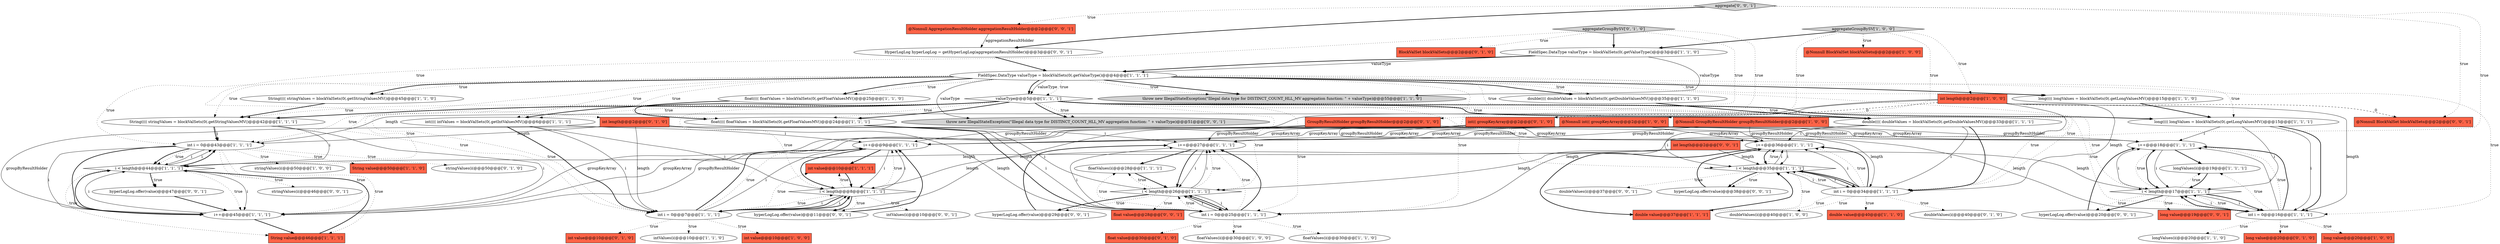 digraph {
27 [style = filled, label = "long(((( longValues = blockValSets(0(.getLongValuesMV()@@@15@@@['1', '1', '0']", fillcolor = white, shape = ellipse image = "AAA0AAABBB1BBB"];
31 [style = filled, label = "int length@@@2@@@['1', '0', '0']", fillcolor = tomato, shape = box image = "AAA1AAABBB1BBB"];
6 [style = filled, label = "@Nonnull int(( groupKeyArray@@@2@@@['1', '0', '0']", fillcolor = tomato, shape = box image = "AAA0AAABBB1BBB"];
9 [style = filled, label = "floatValues(i(@@@28@@@['1', '1', '1']", fillcolor = white, shape = ellipse image = "AAA0AAABBB1BBB"];
15 [style = filled, label = "i < length@@@35@@@['1', '1', '1']", fillcolor = white, shape = diamond image = "AAA0AAABBB1BBB"];
40 [style = filled, label = "int value@@@10@@@['1', '1', '1']", fillcolor = tomato, shape = box image = "AAA0AAABBB1BBB"];
35 [style = filled, label = "int i = 0@@@43@@@['1', '1', '1']", fillcolor = white, shape = ellipse image = "AAA0AAABBB1BBB"];
41 [style = filled, label = "long(((( longValues = blockValSets(0(.getLongValuesMV()@@@15@@@['1', '1', '1']", fillcolor = white, shape = ellipse image = "AAA0AAABBB1BBB"];
55 [style = filled, label = "int(( groupKeyArray@@@2@@@['0', '1', '0']", fillcolor = tomato, shape = box image = "AAA1AAABBB2BBB"];
54 [style = filled, label = "int value@@@10@@@['0', '1', '0']", fillcolor = tomato, shape = box image = "AAA0AAABBB2BBB"];
58 [style = filled, label = "int length@@@2@@@['0', '0', '1']", fillcolor = tomato, shape = box image = "AAA0AAABBB3BBB"];
18 [style = filled, label = "i < length@@@44@@@['1', '1', '1']", fillcolor = white, shape = diamond image = "AAA0AAABBB1BBB"];
72 [style = filled, label = "hyperLogLog.offer(value)@@@47@@@['0', '0', '1']", fillcolor = white, shape = ellipse image = "AAA0AAABBB3BBB"];
1 [style = filled, label = "FieldSpec.DataType valueType = blockValSets(0(.getValueType()@@@4@@@['1', '1', '1']", fillcolor = white, shape = ellipse image = "AAA0AAABBB1BBB"];
59 [style = filled, label = "@Nonnull AggregationResultHolder aggregationResultHolder@@@2@@@['0', '0', '1']", fillcolor = tomato, shape = box image = "AAA0AAABBB3BBB"];
71 [style = filled, label = "aggregate['0', '0', '1']", fillcolor = lightgray, shape = diamond image = "AAA0AAABBB3BBB"];
70 [style = filled, label = "stringValues(i(@@@46@@@['0', '0', '1']", fillcolor = white, shape = ellipse image = "AAA0AAABBB3BBB"];
12 [style = filled, label = "i++@@@27@@@['1', '1', '1']", fillcolor = white, shape = ellipse image = "AAA0AAABBB1BBB"];
24 [style = filled, label = "String(((( stringValues = blockValSets(0(.getStringValuesMV()@@@45@@@['1', '1', '0']", fillcolor = white, shape = ellipse image = "AAA0AAABBB1BBB"];
39 [style = filled, label = "intValues(i(@@@10@@@['1', '1', '0']", fillcolor = white, shape = ellipse image = "AAA0AAABBB1BBB"];
45 [style = filled, label = "String(((( stringValues = blockValSets(0(.getStringValuesMV()@@@42@@@['1', '1', '1']", fillcolor = white, shape = ellipse image = "AAA0AAABBB1BBB"];
11 [style = filled, label = "i < length@@@8@@@['1', '1', '1']", fillcolor = white, shape = diamond image = "AAA0AAABBB1BBB"];
3 [style = filled, label = "double(((( doubleValues = blockValSets(0(.getDoubleValuesMV()@@@33@@@['1', '1', '1']", fillcolor = white, shape = ellipse image = "AAA0AAABBB1BBB"];
57 [style = filled, label = "aggregateGroupBySV['0', '1', '0']", fillcolor = lightgray, shape = diamond image = "AAA0AAABBB2BBB"];
53 [style = filled, label = "BlockValSet blockValSets@@@2@@@['0', '1', '0']", fillcolor = tomato, shape = box image = "AAA0AAABBB2BBB"];
64 [style = filled, label = "long value@@@19@@@['0', '0', '1']", fillcolor = tomato, shape = box image = "AAA0AAABBB3BBB"];
69 [style = filled, label = "hyperLogLog.offer(value)@@@38@@@['0', '0', '1']", fillcolor = white, shape = ellipse image = "AAA0AAABBB3BBB"];
30 [style = filled, label = "double value@@@37@@@['1', '1', '1']", fillcolor = tomato, shape = box image = "AAA0AAABBB1BBB"];
14 [style = filled, label = "i++@@@18@@@['1', '1', '1']", fillcolor = white, shape = ellipse image = "AAA0AAABBB1BBB"];
50 [style = filled, label = "GroupByResultHolder groupByResultHolder@@@2@@@['0', '1', '0']", fillcolor = tomato, shape = box image = "AAA0AAABBB2BBB"];
13 [style = filled, label = "doubleValues(i(@@@40@@@['1', '0', '0']", fillcolor = white, shape = ellipse image = "AAA0AAABBB1BBB"];
17 [style = filled, label = "double value@@@40@@@['1', '1', '0']", fillcolor = tomato, shape = box image = "AAA0AAABBB1BBB"];
37 [style = filled, label = "longValues(i(@@@19@@@['1', '1', '1']", fillcolor = white, shape = ellipse image = "AAA0AAABBB1BBB"];
34 [style = filled, label = "floatValues(i(@@@30@@@['1', '1', '0']", fillcolor = white, shape = ellipse image = "AAA0AAABBB1BBB"];
48 [style = filled, label = "float value@@@30@@@['0', '1', '0']", fillcolor = tomato, shape = box image = "AAA0AAABBB2BBB"];
26 [style = filled, label = "@Nonnull GroupByResultHolder groupByResultHolder@@@2@@@['1', '0', '0']", fillcolor = tomato, shape = box image = "AAA0AAABBB1BBB"];
23 [style = filled, label = "int i = 0@@@7@@@['1', '1', '1']", fillcolor = white, shape = ellipse image = "AAA0AAABBB1BBB"];
61 [style = filled, label = "float value@@@28@@@['0', '0', '1']", fillcolor = tomato, shape = box image = "AAA0AAABBB3BBB"];
0 [style = filled, label = "@Nonnull BlockValSet blockValSets@@@2@@@['1', '0', '0']", fillcolor = tomato, shape = box image = "AAA0AAABBB1BBB"];
19 [style = filled, label = "long value@@@20@@@['1', '0', '0']", fillcolor = tomato, shape = box image = "AAA0AAABBB1BBB"];
33 [style = filled, label = "int(((( intValues = blockValSets(0(.getIntValuesMV()@@@6@@@['1', '1', '1']", fillcolor = white, shape = ellipse image = "AAA0AAABBB1BBB"];
67 [style = filled, label = "hyperLogLog.offer(value)@@@29@@@['0', '0', '1']", fillcolor = white, shape = ellipse image = "AAA0AAABBB3BBB"];
63 [style = filled, label = "HyperLogLog hyperLogLog = getHyperLogLog(aggregationResultHolder)@@@3@@@['0', '0', '1']", fillcolor = white, shape = ellipse image = "AAA0AAABBB3BBB"];
60 [style = filled, label = "@Nonnull BlockValSet blockValSets@@@2@@@['0', '0', '1']", fillcolor = tomato, shape = box image = "AAA0AAABBB3BBB"];
25 [style = filled, label = "aggregateGroupBySV['1', '0', '0']", fillcolor = lightgray, shape = diamond image = "AAA0AAABBB1BBB"];
65 [style = filled, label = "doubleValues(i(@@@37@@@['0', '0', '1']", fillcolor = white, shape = ellipse image = "AAA0AAABBB3BBB"];
52 [style = filled, label = "int length@@@2@@@['0', '1', '0']", fillcolor = tomato, shape = box image = "AAA0AAABBB2BBB"];
5 [style = filled, label = "throw new IllegalStateException(\"Illegal data type for DISTINCT_COUNT_HLL_MV aggregation function: \" + valueType)@@@55@@@['1', '1', '0']", fillcolor = lightgray, shape = ellipse image = "AAA0AAABBB1BBB"];
8 [style = filled, label = "stringValues(i(@@@50@@@['1', '0', '0']", fillcolor = white, shape = ellipse image = "AAA0AAABBB1BBB"];
7 [style = filled, label = "i++@@@9@@@['1', '1', '1']", fillcolor = white, shape = ellipse image = "AAA0AAABBB1BBB"];
47 [style = filled, label = "i < length@@@17@@@['1', '1', '1']", fillcolor = white, shape = diamond image = "AAA0AAABBB1BBB"];
38 [style = filled, label = "longValues(i(@@@20@@@['1', '1', '0']", fillcolor = white, shape = ellipse image = "AAA0AAABBB1BBB"];
21 [style = filled, label = "i++@@@36@@@['1', '1', '1']", fillcolor = white, shape = ellipse image = "AAA0AAABBB1BBB"];
42 [style = filled, label = "i < length@@@26@@@['1', '1', '1']", fillcolor = white, shape = diamond image = "AAA0AAABBB1BBB"];
16 [style = filled, label = "i++@@@45@@@['1', '1', '1']", fillcolor = white, shape = ellipse image = "AAA0AAABBB1BBB"];
22 [style = filled, label = "String value@@@46@@@['1', '1', '1']", fillcolor = tomato, shape = box image = "AAA0AAABBB1BBB"];
28 [style = filled, label = "float(((( floatValues = blockValSets(0(.getFloatValuesMV()@@@24@@@['1', '1', '1']", fillcolor = white, shape = ellipse image = "AAA0AAABBB1BBB"];
2 [style = filled, label = "floatValues(i(@@@30@@@['1', '0', '0']", fillcolor = white, shape = ellipse image = "AAA0AAABBB1BBB"];
10 [style = filled, label = "float(((( floatValues = blockValSets(0(.getFloatValuesMV()@@@25@@@['1', '1', '0']", fillcolor = white, shape = ellipse image = "AAA0AAABBB1BBB"];
44 [style = filled, label = "int i = 0@@@25@@@['1', '1', '1']", fillcolor = white, shape = ellipse image = "AAA0AAABBB1BBB"];
49 [style = filled, label = "long value@@@20@@@['0', '1', '0']", fillcolor = tomato, shape = box image = "AAA0AAABBB2BBB"];
29 [style = filled, label = "int i = 0@@@16@@@['1', '1', '1']", fillcolor = white, shape = ellipse image = "AAA0AAABBB1BBB"];
20 [style = filled, label = "int value@@@10@@@['1', '0', '0']", fillcolor = tomato, shape = box image = "AAA0AAABBB1BBB"];
4 [style = filled, label = "int i = 0@@@34@@@['1', '1', '1']", fillcolor = white, shape = ellipse image = "AAA0AAABBB1BBB"];
43 [style = filled, label = "String value@@@50@@@['1', '1', '0']", fillcolor = tomato, shape = box image = "AAA0AAABBB1BBB"];
32 [style = filled, label = "double(((( doubleValues = blockValSets(0(.getDoubleValuesMV()@@@35@@@['1', '1', '0']", fillcolor = white, shape = ellipse image = "AAA0AAABBB1BBB"];
46 [style = filled, label = "valueType@@@5@@@['1', '1', '1']", fillcolor = white, shape = diamond image = "AAA0AAABBB1BBB"];
56 [style = filled, label = "doubleValues(i(@@@40@@@['0', '1', '0']", fillcolor = white, shape = ellipse image = "AAA0AAABBB2BBB"];
73 [style = filled, label = "hyperLogLog.offer(value)@@@11@@@['0', '0', '1']", fillcolor = white, shape = ellipse image = "AAA0AAABBB3BBB"];
36 [style = filled, label = "FieldSpec.DataType valueType = blockValSets(0(.getValueType()@@@3@@@['1', '1', '0']", fillcolor = white, shape = ellipse image = "AAA0AAABBB1BBB"];
68 [style = filled, label = "throw new IllegalStateException(\"Illegal data type for DISTINCT_COUNT_HLL_MV aggregation function: \" + valueType)@@@51@@@['0', '0', '1']", fillcolor = lightgray, shape = ellipse image = "AAA0AAABBB3BBB"];
66 [style = filled, label = "intValues(i(@@@10@@@['0', '0', '1']", fillcolor = white, shape = ellipse image = "AAA0AAABBB3BBB"];
51 [style = filled, label = "stringValues(i(@@@50@@@['0', '1', '0']", fillcolor = white, shape = ellipse image = "AAA0AAABBB2BBB"];
62 [style = filled, label = "hyperLogLog.offer(value)@@@20@@@['0', '0', '1']", fillcolor = white, shape = ellipse image = "AAA0AAABBB3BBB"];
1->5 [style = bold, label=""];
62->14 [style = bold, label=""];
4->56 [style = dotted, label="true"];
69->21 [style = bold, label=""];
18->35 [style = solid, label="i"];
46->28 [style = dotted, label="true"];
46->68 [style = dotted, label="true"];
57->52 [style = dotted, label="true"];
35->51 [style = dotted, label="true"];
21->15 [style = bold, label=""];
4->15 [style = bold, label=""];
50->14 [style = solid, label="groupByResultHolder"];
1->27 [style = bold, label=""];
29->49 [style = dotted, label="true"];
23->11 [style = solid, label="i"];
3->15 [style = solid, label="i"];
15->4 [style = solid, label="i"];
29->14 [style = solid, label="i"];
11->40 [style = dotted, label="true"];
12->42 [style = bold, label=""];
21->30 [style = bold, label=""];
15->21 [style = dotted, label="true"];
6->12 [style = solid, label="groupKeyArray"];
12->9 [style = bold, label=""];
35->8 [style = dotted, label="true"];
44->12 [style = dotted, label="true"];
3->4 [style = bold, label=""];
47->37 [style = dotted, label="true"];
50->16 [style = solid, label="groupByResultHolder"];
71->60 [style = dotted, label="true"];
35->16 [style = dotted, label="true"];
4->30 [style = dotted, label="true"];
3->4 [style = solid, label="i"];
28->44 [style = solid, label="i"];
1->46 [style = bold, label=""];
71->63 [style = bold, label=""];
1->3 [style = dotted, label="true"];
31->35 [style = solid, label="length"];
11->66 [style = dotted, label="true"];
11->73 [style = dotted, label="true"];
15->30 [style = dotted, label="true"];
31->29 [style = solid, label="length"];
31->4 [style = solid, label="length"];
31->55 [style = dashed, label="0"];
40->11 [style = bold, label=""];
55->14 [style = solid, label="groupKeyArray"];
42->44 [style = bold, label=""];
45->16 [style = solid, label="i"];
42->67 [style = dotted, label="true"];
29->14 [style = dotted, label="true"];
4->15 [style = solid, label="i"];
44->34 [style = dotted, label="true"];
29->14 [style = bold, label=""];
18->35 [style = bold, label=""];
1->23 [style = dotted, label="true"];
42->67 [style = bold, label=""];
21->15 [style = solid, label="i"];
1->44 [style = dotted, label="true"];
35->22 [style = dotted, label="true"];
46->18 [style = dotted, label="true"];
32->3 [style = bold, label=""];
45->35 [style = bold, label=""];
4->17 [style = dotted, label="true"];
6->7 [style = solid, label="groupKeyArray"];
1->27 [style = dotted, label="true"];
44->9 [style = dotted, label="true"];
11->73 [style = bold, label=""];
72->16 [style = bold, label=""];
14->37 [style = bold, label=""];
15->21 [style = solid, label="i"];
29->47 [style = bold, label=""];
44->48 [style = dotted, label="true"];
26->12 [style = solid, label="groupByResultHolder"];
11->7 [style = dotted, label="true"];
58->15 [style = solid, label="length"];
41->29 [style = solid, label="i"];
1->35 [style = dotted, label="true"];
1->45 [style = dotted, label="true"];
7->11 [style = bold, label=""];
35->18 [style = bold, label=""];
46->29 [style = dotted, label="true"];
63->1 [style = bold, label=""];
18->16 [style = dotted, label="true"];
25->36 [style = bold, label=""];
33->11 [style = solid, label="i"];
46->3 [style = dotted, label="true"];
4->21 [style = bold, label=""];
3->21 [style = solid, label="i"];
15->69 [style = dotted, label="true"];
28->42 [style = solid, label="i"];
1->4 [style = dotted, label="true"];
46->33 [style = dotted, label="true"];
58->47 [style = solid, label="length"];
55->7 [style = solid, label="groupKeyArray"];
44->12 [style = bold, label=""];
1->41 [style = dotted, label="true"];
46->41 [style = bold, label=""];
1->32 [style = dotted, label="true"];
33->23 [style = bold, label=""];
23->40 [style = dotted, label="true"];
4->13 [style = dotted, label="true"];
22->18 [style = bold, label=""];
1->33 [style = dotted, label="true"];
33->7 [style = solid, label="i"];
35->16 [style = solid, label="i"];
57->50 [style = dotted, label="true"];
44->42 [style = dotted, label="true"];
36->5 [style = solid, label="valueType"];
44->2 [style = dotted, label="true"];
4->21 [style = solid, label="i"];
46->33 [style = bold, label=""];
25->6 [style = dotted, label="true"];
36->1 [style = solid, label="valueType"];
46->45 [style = dotted, label="true"];
1->32 [style = bold, label=""];
46->68 [style = bold, label=""];
31->44 [style = solid, label="length"];
23->7 [style = bold, label=""];
35->18 [style = dotted, label="true"];
26->14 [style = solid, label="groupByResultHolder"];
18->70 [style = dotted, label="true"];
18->72 [style = dotted, label="true"];
26->21 [style = solid, label="groupByResultHolder"];
25->26 [style = dotted, label="true"];
55->16 [style = solid, label="groupKeyArray"];
50->7 [style = solid, label="groupByResultHolder"];
1->28 [style = dotted, label="true"];
30->15 [style = bold, label=""];
29->19 [style = dotted, label="true"];
37->47 [style = bold, label=""];
1->46 [style = solid, label="valueType"];
44->42 [style = bold, label=""];
16->18 [style = bold, label=""];
42->61 [style = dotted, label="true"];
1->10 [style = dotted, label="true"];
9->42 [style = bold, label=""];
46->28 [style = bold, label=""];
46->35 [style = dotted, label="true"];
25->31 [style = dotted, label="true"];
26->16 [style = solid, label="groupByResultHolder"];
18->16 [style = solid, label="i"];
46->47 [style = dotted, label="true"];
71->58 [style = dotted, label="true"];
58->18 [style = solid, label="length"];
73->7 [style = bold, label=""];
67->12 [style = bold, label=""];
1->68 [style = solid, label="valueType"];
4->15 [style = dotted, label="true"];
23->7 [style = dotted, label="true"];
52->44 [style = solid, label="length"];
11->23 [style = solid, label="i"];
24->45 [style = bold, label=""];
47->62 [style = bold, label=""];
42->12 [style = solid, label="i"];
47->29 [style = solid, label="i"];
1->46 [style = dotted, label="true"];
45->35 [style = solid, label="i"];
47->29 [style = bold, label=""];
23->39 [style = dotted, label="true"];
4->21 [style = dotted, label="true"];
23->20 [style = dotted, label="true"];
57->53 [style = dotted, label="true"];
52->35 [style = solid, label="length"];
33->23 [style = solid, label="i"];
45->18 [style = solid, label="i"];
52->29 [style = solid, label="length"];
58->42 [style = solid, label="length"];
14->47 [style = bold, label=""];
31->60 [style = dashed, label="0"];
47->64 [style = dotted, label="true"];
29->47 [style = solid, label="i"];
18->72 [style = bold, label=""];
59->63 [style = solid, label="aggregationResultHolder"];
46->11 [style = dotted, label="true"];
23->11 [style = bold, label=""];
35->43 [style = dotted, label="true"];
15->65 [style = dotted, label="true"];
6->16 [style = solid, label="groupKeyArray"];
1->5 [style = dotted, label="true"];
28->12 [style = solid, label="i"];
7->40 [style = bold, label=""];
46->3 [style = bold, label=""];
18->22 [style = dotted, label="true"];
12->42 [style = solid, label="i"];
46->4 [style = dotted, label="true"];
26->7 [style = solid, label="groupByResultHolder"];
23->54 [style = dotted, label="true"];
35->16 [style = bold, label=""];
10->28 [style = bold, label=""];
46->23 [style = dotted, label="true"];
15->69 [style = bold, label=""];
47->62 [style = dotted, label="true"];
47->14 [style = solid, label="i"];
41->29 [style = bold, label=""];
1->24 [style = dotted, label="true"];
6->14 [style = solid, label="groupKeyArray"];
44->12 [style = solid, label="i"];
29->38 [style = dotted, label="true"];
11->7 [style = solid, label="i"];
25->0 [style = dotted, label="true"];
46->44 [style = dotted, label="true"];
55->21 [style = solid, label="groupKeyArray"];
16->18 [style = solid, label="i"];
44->42 [style = solid, label="i"];
29->37 [style = dotted, label="true"];
16->22 [style = bold, label=""];
46->41 [style = dotted, label="true"];
36->1 [style = bold, label=""];
71->59 [style = dotted, label="true"];
41->14 [style = solid, label="i"];
57->55 [style = dotted, label="true"];
42->44 [style = solid, label="i"];
1->29 [style = dotted, label="true"];
42->12 [style = dotted, label="true"];
29->47 [style = dotted, label="true"];
50->21 [style = solid, label="groupByResultHolder"];
35->18 [style = solid, label="i"];
1->24 [style = bold, label=""];
42->9 [style = dotted, label="true"];
27->41 [style = bold, label=""];
31->23 [style = solid, label="length"];
15->4 [style = bold, label=""];
57->36 [style = bold, label=""];
28->44 [style = bold, label=""];
47->14 [style = dotted, label="true"];
46->45 [style = bold, label=""];
23->7 [style = solid, label="i"];
52->4 [style = solid, label="length"];
46->42 [style = dotted, label="true"];
14->47 [style = solid, label="i"];
41->47 [style = solid, label="i"];
1->10 [style = bold, label=""];
6->21 [style = solid, label="groupKeyArray"];
52->23 [style = solid, label="length"];
11->23 [style = bold, label=""];
46->15 [style = dotted, label="true"];
58->11 [style = solid, label="length"];
7->11 [style = solid, label="i"];
50->12 [style = solid, label="groupByResultHolder"];
55->12 [style = solid, label="groupKeyArray"];
23->11 [style = dotted, label="true"];
}
